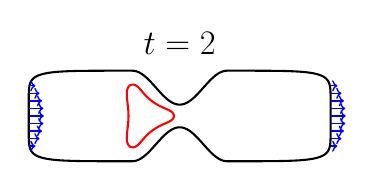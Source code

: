 \begin{tikzpicture}[scale=0.5]

\begin{axis}[
  xmin = -11,
  xmax = 11,
  ymin = -3.2,
  ymax = 3.2,
  scale only axis,
  axis equal image,
  hide axis,
  title = {\Huge$t=2$}
  ]

\addplot [mark=none,black,line width=1.5] table{
1.0e+01 0.0e+00
1.0e+01 3.682e-02
1.0e+01 7.365e-02
1.0e+01 1.105e-01
1.0e+01 1.474e-01
1.0e+01 1.843e-01
1.0e+01 2.213e-01
1.0e+01 2.583e-01
1.0e+01 2.955e-01
1.0e+01 3.327e-01
1.0e+01 3.7e-01
1.0e+01 4.074e-01
1.0e+01 4.45e-01
1.0e+01 4.827e-01
1.0e+01 5.205e-01
1.0e+01 5.586e-01
1.0e+01 5.967e-01
1.0e+01 6.351e-01
1.0e+01 6.737e-01
1.0e+01 7.125e-01
1.0e+01 7.515e-01
1.0e+01 7.907e-01
1.0e+01 8.302e-01
10.0e+00 8.7e-01
10.0e+00 9.1e-01
10.0e+00 9.504e-01
10.0e+00 9.911e-01
10.0e+00 1.032e+00
10.0e+00 1.073e+00
9.999e+00 1.115e+00
9.999e+00 1.157e+00
9.999e+00 1.2e+00
9.999e+00 1.242e+00
9.999e+00 1.286e+00
9.998e+00 1.33e+00
9.998e+00 1.374e+00
9.997e+00 1.419e+00
9.996e+00 1.464e+00
9.995e+00 1.509e+00
9.993e+00 1.556e+00
9.992e+00 1.602e+00
9.989e+00 1.649e+00
9.987e+00 1.697e+00
9.983e+00 1.746e+00
9.979e+00 1.794e+00
9.974e+00 1.844e+00
9.968e+00 1.894e+00
9.961e+00 1.944e+00
9.951e+00 1.995e+00
9.94e+00 2.046e+00
9.927e+00 2.097e+00
9.911e+00 2.149e+00
9.891e+00 2.201e+00
9.868e+00 2.252e+00
9.84e+00 2.304e+00
9.807e+00 2.355e+00
9.769e+00 2.405e+00
9.724e+00 2.454e+00
9.671e+00 2.503e+00
9.611e+00 2.55e+00
9.542e+00 2.594e+00
9.463e+00 2.637e+00
9.376e+00 2.678e+00
9.278e+00 2.716e+00
9.17e+00 2.751e+00
9.053e+00 2.783e+00
8.926e+00 2.813e+00
8.791e+00 2.839e+00
8.648e+00 2.862e+00
8.498e+00 2.883e+00
8.342e+00 2.901e+00
8.182e+00 2.917e+00
8.017e+00 2.931e+00
7.849e+00 2.942e+00
7.679e+00 2.952e+00
7.508e+00 2.96e+00
7.336e+00 2.967e+00
7.163e+00 2.973e+00
6.991e+00 2.978e+00
6.82e+00 2.982e+00
6.649e+00 2.985e+00
6.48e+00 2.988e+00
6.312e+00 2.99e+00
6.146e+00 2.992e+00
5.981e+00 2.994e+00
5.819e+00 2.995e+00
5.657e+00 2.996e+00
5.498e+00 2.997e+00
5.341e+00 2.998e+00
5.185e+00 2.998e+00
5.031e+00 2.998e+00
4.879e+00 2.999e+00
4.728e+00 2.999e+00
4.579e+00 2.999e+00
4.432e+00 2.999e+00
4.286e+00 3.0e+00
4.142e+00 3.0e+00
3.999e+00 3.0e+00
3.857e+00 3.0e+00
3.717e+00 3.0e+00
3.578e+00 3.0e+00
3.44e+00 3.0e+00
3.304e+00 3.0e+00
3.168e+00 3.0e+00
3.033e+00 2.993e+00
2.9e+00 2.967e+00
2.767e+00 2.922e+00
2.636e+00 2.859e+00
2.505e+00 2.78e+00
2.375e+00 2.685e+00
2.246e+00 2.578e+00
2.117e+00 2.459e+00
1.989e+00 2.332e+00
1.862e+00 2.198e+00
1.735e+00 2.059e+00
1.609e+00 1.918e+00
1.483e+00 1.777e+00
1.358e+00 1.638e+00
1.233e+00 1.503e+00
1.109e+00 1.374e+00
9.849e-01 1.253e+00
8.611e-01 1.142e+00
7.376e-01 1.042e+00
6.144e-01 9.557e-01
4.913e-01 8.831e-01
3.683e-01 8.255e-01
2.455e-01 7.837e-01
1.227e-01 7.585e-01
6.123e-16 7.5e-01
-1.227e-01 7.585e-01
-2.455e-01 7.837e-01
-3.683e-01 8.255e-01
-4.913e-01 8.831e-01
-6.144e-01 9.557e-01
-7.376e-01 1.042e+00
-8.611e-01 1.142e+00
-9.849e-01 1.253e+00
-1.109e+00 1.374e+00
-1.233e+00 1.503e+00
-1.358e+00 1.638e+00
-1.483e+00 1.777e+00
-1.609e+00 1.918e+00
-1.735e+00 2.059e+00
-1.862e+00 2.198e+00
-1.989e+00 2.332e+00
-2.117e+00 2.459e+00
-2.246e+00 2.578e+00
-2.375e+00 2.685e+00
-2.505e+00 2.78e+00
-2.636e+00 2.859e+00
-2.767e+00 2.922e+00
-2.9e+00 2.967e+00
-3.033e+00 2.993e+00
-3.168e+00 3.0e+00
-3.304e+00 3.0e+00
-3.44e+00 3.0e+00
-3.578e+00 3.0e+00
-3.717e+00 3.0e+00
-3.857e+00 3.0e+00
-3.999e+00 3.0e+00
-4.142e+00 3.0e+00
-4.286e+00 3.0e+00
-4.432e+00 2.999e+00
-4.579e+00 2.999e+00
-4.728e+00 2.999e+00
-4.879e+00 2.999e+00
-5.031e+00 2.998e+00
-5.185e+00 2.998e+00
-5.341e+00 2.998e+00
-5.498e+00 2.997e+00
-5.657e+00 2.996e+00
-5.819e+00 2.995e+00
-5.981e+00 2.994e+00
-6.146e+00 2.992e+00
-6.312e+00 2.99e+00
-6.48e+00 2.988e+00
-6.649e+00 2.985e+00
-6.82e+00 2.982e+00
-6.991e+00 2.978e+00
-7.163e+00 2.973e+00
-7.336e+00 2.967e+00
-7.508e+00 2.96e+00
-7.679e+00 2.952e+00
-7.849e+00 2.942e+00
-8.017e+00 2.931e+00
-8.182e+00 2.917e+00
-8.342e+00 2.901e+00
-8.498e+00 2.883e+00
-8.648e+00 2.862e+00
-8.791e+00 2.839e+00
-8.926e+00 2.813e+00
-9.053e+00 2.783e+00
-9.17e+00 2.751e+00
-9.278e+00 2.716e+00
-9.376e+00 2.678e+00
-9.463e+00 2.637e+00
-9.542e+00 2.594e+00
-9.611e+00 2.55e+00
-9.671e+00 2.503e+00
-9.724e+00 2.454e+00
-9.769e+00 2.405e+00
-9.807e+00 2.355e+00
-9.84e+00 2.304e+00
-9.868e+00 2.252e+00
-9.891e+00 2.201e+00
-9.911e+00 2.149e+00
-9.927e+00 2.097e+00
-9.94e+00 2.046e+00
-9.951e+00 1.995e+00
-9.961e+00 1.944e+00
-9.968e+00 1.894e+00
-9.974e+00 1.844e+00
-9.979e+00 1.794e+00
-9.983e+00 1.746e+00
-9.987e+00 1.697e+00
-9.989e+00 1.649e+00
-9.992e+00 1.602e+00
-9.993e+00 1.556e+00
-9.995e+00 1.509e+00
-9.996e+00 1.464e+00
-9.997e+00 1.419e+00
-9.998e+00 1.374e+00
-9.998e+00 1.33e+00
-9.999e+00 1.286e+00
-9.999e+00 1.242e+00
-9.999e+00 1.2e+00
-9.999e+00 1.157e+00
-9.999e+00 1.115e+00
-10.0e+00 1.073e+00
-10.0e+00 1.032e+00
-10.0e+00 9.911e-01
-10.0e+00 9.504e-01
-10.0e+00 9.1e-01
-10.0e+00 8.7e-01
-1.0e+01 8.302e-01
-1.0e+01 7.907e-01
-1.0e+01 7.515e-01
-1.0e+01 7.125e-01
-1.0e+01 6.737e-01
-1.0e+01 6.351e-01
-1.0e+01 5.967e-01
-1.0e+01 5.586e-01
-1.0e+01 5.205e-01
-1.0e+01 4.827e-01
-1.0e+01 4.45e-01
-1.0e+01 4.074e-01
-1.0e+01 3.7e-01
-1.0e+01 3.327e-01
-1.0e+01 2.955e-01
-1.0e+01 2.583e-01
-1.0e+01 2.213e-01
-1.0e+01 1.843e-01
-1.0e+01 1.474e-01
-1.0e+01 1.105e-01
-1.0e+01 7.365e-02
-1.0e+01 3.682e-02
-1.0e+01 3.674e-16
-1.0e+01 -3.682e-02
-1.0e+01 -7.365e-02
-1.0e+01 -1.105e-01
-1.0e+01 -1.474e-01
-1.0e+01 -1.843e-01
-1.0e+01 -2.213e-01
-1.0e+01 -2.583e-01
-1.0e+01 -2.955e-01
-1.0e+01 -3.327e-01
-1.0e+01 -3.7e-01
-1.0e+01 -4.074e-01
-1.0e+01 -4.45e-01
-1.0e+01 -4.827e-01
-1.0e+01 -5.205e-01
-1.0e+01 -5.586e-01
-1.0e+01 -5.967e-01
-1.0e+01 -6.351e-01
-1.0e+01 -6.737e-01
-1.0e+01 -7.125e-01
-1.0e+01 -7.515e-01
-1.0e+01 -7.907e-01
-1.0e+01 -8.302e-01
-10.0e+00 -8.7e-01
-10.0e+00 -9.1e-01
-10.0e+00 -9.504e-01
-10.0e+00 -9.911e-01
-10.0e+00 -1.032e+00
-10.0e+00 -1.073e+00
-9.999e+00 -1.115e+00
-9.999e+00 -1.157e+00
-9.999e+00 -1.2e+00
-9.999e+00 -1.242e+00
-9.999e+00 -1.286e+00
-9.998e+00 -1.33e+00
-9.998e+00 -1.374e+00
-9.997e+00 -1.419e+00
-9.996e+00 -1.464e+00
-9.995e+00 -1.509e+00
-9.993e+00 -1.556e+00
-9.992e+00 -1.602e+00
-9.989e+00 -1.649e+00
-9.987e+00 -1.697e+00
-9.983e+00 -1.746e+00
-9.979e+00 -1.794e+00
-9.974e+00 -1.844e+00
-9.968e+00 -1.894e+00
-9.961e+00 -1.944e+00
-9.951e+00 -1.995e+00
-9.94e+00 -2.046e+00
-9.927e+00 -2.097e+00
-9.911e+00 -2.149e+00
-9.891e+00 -2.201e+00
-9.868e+00 -2.252e+00
-9.84e+00 -2.304e+00
-9.807e+00 -2.355e+00
-9.769e+00 -2.405e+00
-9.724e+00 -2.454e+00
-9.671e+00 -2.503e+00
-9.611e+00 -2.55e+00
-9.542e+00 -2.594e+00
-9.463e+00 -2.637e+00
-9.376e+00 -2.678e+00
-9.278e+00 -2.716e+00
-9.17e+00 -2.751e+00
-9.053e+00 -2.783e+00
-8.926e+00 -2.813e+00
-8.791e+00 -2.839e+00
-8.648e+00 -2.862e+00
-8.498e+00 -2.883e+00
-8.342e+00 -2.901e+00
-8.182e+00 -2.917e+00
-8.017e+00 -2.931e+00
-7.849e+00 -2.942e+00
-7.679e+00 -2.952e+00
-7.508e+00 -2.96e+00
-7.336e+00 -2.967e+00
-7.163e+00 -2.973e+00
-6.991e+00 -2.978e+00
-6.82e+00 -2.982e+00
-6.649e+00 -2.985e+00
-6.48e+00 -2.988e+00
-6.312e+00 -2.99e+00
-6.146e+00 -2.992e+00
-5.981e+00 -2.994e+00
-5.819e+00 -2.995e+00
-5.657e+00 -2.996e+00
-5.498e+00 -2.997e+00
-5.341e+00 -2.998e+00
-5.185e+00 -2.998e+00
-5.031e+00 -2.998e+00
-4.879e+00 -2.999e+00
-4.728e+00 -2.999e+00
-4.579e+00 -2.999e+00
-4.432e+00 -2.999e+00
-4.286e+00 -3.0e+00
-4.142e+00 -3.0e+00
-3.999e+00 -3.0e+00
-3.857e+00 -3.0e+00
-3.717e+00 -3.0e+00
-3.578e+00 -3.0e+00
-3.44e+00 -3.0e+00
-3.304e+00 -3.0e+00
-3.168e+00 -3.0e+00
-3.033e+00 -2.993e+00
-2.9e+00 -2.967e+00
-2.767e+00 -2.922e+00
-2.636e+00 -2.859e+00
-2.505e+00 -2.78e+00
-2.375e+00 -2.685e+00
-2.246e+00 -2.578e+00
-2.117e+00 -2.459e+00
-1.989e+00 -2.332e+00
-1.862e+00 -2.198e+00
-1.735e+00 -2.059e+00
-1.609e+00 -1.918e+00
-1.483e+00 -1.777e+00
-1.358e+00 -1.638e+00
-1.233e+00 -1.503e+00
-1.109e+00 -1.374e+00
-9.849e-01 -1.253e+00
-8.611e-01 -1.142e+00
-7.376e-01 -1.042e+00
-6.144e-01 -9.557e-01
-4.913e-01 -8.831e-01
-3.683e-01 -8.255e-01
-2.455e-01 -7.837e-01
-1.227e-01 -7.585e-01
-1.837e-15 -7.5e-01
1.227e-01 -7.585e-01
2.455e-01 -7.837e-01
3.683e-01 -8.255e-01
4.913e-01 -8.831e-01
6.144e-01 -9.557e-01
7.376e-01 -1.042e+00
8.611e-01 -1.142e+00
9.849e-01 -1.253e+00
1.109e+00 -1.374e+00
1.233e+00 -1.503e+00
1.358e+00 -1.638e+00
1.483e+00 -1.777e+00
1.609e+00 -1.918e+00
1.735e+00 -2.059e+00
1.862e+00 -2.198e+00
1.989e+00 -2.332e+00
2.117e+00 -2.459e+00
2.246e+00 -2.578e+00
2.375e+00 -2.685e+00
2.505e+00 -2.78e+00
2.636e+00 -2.859e+00
2.767e+00 -2.922e+00
2.9e+00 -2.967e+00
3.033e+00 -2.993e+00
3.168e+00 -3.0e+00
3.304e+00 -3.0e+00
3.44e+00 -3.0e+00
3.578e+00 -3.0e+00
3.717e+00 -3.0e+00
3.857e+00 -3.0e+00
3.999e+00 -3.0e+00
4.142e+00 -3.0e+00
4.286e+00 -3.0e+00
4.432e+00 -2.999e+00
4.579e+00 -2.999e+00
4.728e+00 -2.999e+00
4.879e+00 -2.999e+00
5.031e+00 -2.998e+00
5.185e+00 -2.998e+00
5.341e+00 -2.998e+00
5.498e+00 -2.997e+00
5.657e+00 -2.996e+00
5.819e+00 -2.995e+00
5.981e+00 -2.994e+00
6.146e+00 -2.992e+00
6.312e+00 -2.99e+00
6.48e+00 -2.988e+00
6.649e+00 -2.985e+00
6.82e+00 -2.982e+00
6.991e+00 -2.978e+00
7.163e+00 -2.973e+00
7.336e+00 -2.967e+00
7.508e+00 -2.96e+00
7.679e+00 -2.952e+00
7.849e+00 -2.942e+00
8.017e+00 -2.931e+00
8.182e+00 -2.917e+00
8.342e+00 -2.901e+00
8.498e+00 -2.883e+00
8.648e+00 -2.862e+00
8.791e+00 -2.839e+00
8.926e+00 -2.813e+00
9.053e+00 -2.783e+00
9.17e+00 -2.751e+00
9.278e+00 -2.716e+00
9.376e+00 -2.678e+00
9.463e+00 -2.637e+00
9.542e+00 -2.594e+00
9.611e+00 -2.55e+00
9.671e+00 -2.503e+00
9.724e+00 -2.454e+00
9.769e+00 -2.405e+00
9.807e+00 -2.355e+00
9.84e+00 -2.304e+00
9.868e+00 -2.252e+00
9.891e+00 -2.201e+00
9.911e+00 -2.149e+00
9.927e+00 -2.097e+00
9.94e+00 -2.046e+00
9.951e+00 -1.995e+00
9.961e+00 -1.944e+00
9.968e+00 -1.894e+00
9.974e+00 -1.844e+00
9.979e+00 -1.794e+00
9.983e+00 -1.746e+00
9.987e+00 -1.697e+00
9.989e+00 -1.649e+00
9.992e+00 -1.602e+00
9.993e+00 -1.556e+00
9.995e+00 -1.509e+00
9.996e+00 -1.464e+00
9.997e+00 -1.419e+00
9.998e+00 -1.374e+00
9.998e+00 -1.33e+00
9.999e+00 -1.286e+00
9.999e+00 -1.242e+00
9.999e+00 -1.2e+00
9.999e+00 -1.157e+00
9.999e+00 -1.115e+00
10.0e+00 -1.073e+00
10.0e+00 -1.032e+00
10.0e+00 -9.911e-01
10.0e+00 -9.504e-01
10.0e+00 -9.1e-01
10.0e+00 -8.7e-01
1.0e+01 -8.302e-01
1.0e+01 -7.907e-01
1.0e+01 -7.515e-01
1.0e+01 -7.125e-01
1.0e+01 -6.737e-01
1.0e+01 -6.351e-01
1.0e+01 -5.967e-01
1.0e+01 -5.586e-01
1.0e+01 -5.205e-01
1.0e+01 -4.827e-01
1.0e+01 -4.45e-01
1.0e+01 -4.074e-01
1.0e+01 -3.7e-01
1.0e+01 -3.327e-01
1.0e+01 -2.955e-01
1.0e+01 -2.583e-01
1.0e+01 -2.213e-01
1.0e+01 -1.843e-01
1.0e+01 -1.474e-01
1.0e+01 -1.105e-01
1.0e+01 -7.365e-02
1.0e+01 -3.682e-02
1.0e+01 0.0e+00
};


\addplot [mark=none,red,line width=1.5] table{
-2.619e+00 1.773e+00
-2.633e+00 1.789e+00
-2.647e+00 1.805e+00
-2.662e+00 1.821e+00
-2.678e+00 1.837e+00
-2.693e+00 1.853e+00
-2.71e+00 1.87e+00
-2.727e+00 1.887e+00
-2.745e+00 1.903e+00
-2.763e+00 1.921e+00
-2.783e+00 1.938e+00
-2.804e+00 1.955e+00
-2.826e+00 1.972e+00
-2.85e+00 1.989e+00
-2.875e+00 2.005e+00
-2.901e+00 2.021e+00
-2.929e+00 2.035e+00
-2.96e+00 2.049e+00
-2.991e+00 2.06e+00
-3.025e+00 2.069e+00
-3.061e+00 2.076e+00
-3.098e+00 2.079e+00
-3.136e+00 2.078e+00
-3.175e+00 2.073e+00
-3.213e+00 2.063e+00
-3.252e+00 2.048e+00
-3.289e+00 2.027e+00
-3.324e+00 2.002e+00
-3.356e+00 1.972e+00
-3.385e+00 1.937e+00
-3.411e+00 1.899e+00
-3.433e+00 1.857e+00
-3.452e+00 1.812e+00
-3.467e+00 1.766e+00
-3.479e+00 1.717e+00
-3.489e+00 1.667e+00
-3.495e+00 1.616e+00
-3.499e+00 1.563e+00
-3.502e+00 1.51e+00
-3.503e+00 1.456e+00
-3.502e+00 1.401e+00
-3.5e+00 1.345e+00
-3.497e+00 1.289e+00
-3.493e+00 1.232e+00
-3.488e+00 1.175e+00
-3.482e+00 1.116e+00
-3.476e+00 1.058e+00
-3.47e+00 9.986e-01
-3.463e+00 9.39e-01
-3.457e+00 8.788e-01
-3.45e+00 8.182e-01
-3.442e+00 7.572e-01
-3.436e+00 6.957e-01
-3.429e+00 6.339e-01
-3.422e+00 5.716e-01
-3.416e+00 5.091e-01
-3.411e+00 4.462e-01
-3.406e+00 3.83e-01
-3.401e+00 3.196e-01
-3.398e+00 2.559e-01
-3.395e+00 1.921e-01
-3.393e+00 1.282e-01
-3.391e+00 6.41e-02
-3.391e+00 -3.898e-12
-3.391e+00 -6.41e-02
-3.393e+00 -1.282e-01
-3.395e+00 -1.921e-01
-3.398e+00 -2.559e-01
-3.401e+00 -3.196e-01
-3.406e+00 -3.83e-01
-3.411e+00 -4.462e-01
-3.416e+00 -5.091e-01
-3.422e+00 -5.716e-01
-3.429e+00 -6.339e-01
-3.436e+00 -6.957e-01
-3.442e+00 -7.572e-01
-3.45e+00 -8.182e-01
-3.457e+00 -8.788e-01
-3.463e+00 -9.39e-01
-3.47e+00 -9.986e-01
-3.476e+00 -1.058e+00
-3.482e+00 -1.116e+00
-3.488e+00 -1.175e+00
-3.493e+00 -1.232e+00
-3.497e+00 -1.289e+00
-3.5e+00 -1.345e+00
-3.502e+00 -1.401e+00
-3.503e+00 -1.456e+00
-3.502e+00 -1.51e+00
-3.499e+00 -1.563e+00
-3.495e+00 -1.616e+00
-3.489e+00 -1.667e+00
-3.479e+00 -1.717e+00
-3.467e+00 -1.766e+00
-3.452e+00 -1.812e+00
-3.433e+00 -1.857e+00
-3.411e+00 -1.899e+00
-3.385e+00 -1.937e+00
-3.356e+00 -1.972e+00
-3.324e+00 -2.002e+00
-3.289e+00 -2.027e+00
-3.252e+00 -2.048e+00
-3.213e+00 -2.063e+00
-3.175e+00 -2.073e+00
-3.136e+00 -2.078e+00
-3.098e+00 -2.079e+00
-3.061e+00 -2.076e+00
-3.025e+00 -2.069e+00
-2.991e+00 -2.06e+00
-2.96e+00 -2.049e+00
-2.929e+00 -2.035e+00
-2.901e+00 -2.021e+00
-2.875e+00 -2.005e+00
-2.85e+00 -1.989e+00
-2.826e+00 -1.972e+00
-2.804e+00 -1.955e+00
-2.783e+00 -1.938e+00
-2.763e+00 -1.921e+00
-2.745e+00 -1.903e+00
-2.727e+00 -1.887e+00
-2.71e+00 -1.87e+00
-2.693e+00 -1.853e+00
-2.678e+00 -1.837e+00
-2.662e+00 -1.821e+00
-2.647e+00 -1.805e+00
-2.633e+00 -1.789e+00
-2.619e+00 -1.773e+00
-2.605e+00 -1.758e+00
-2.591e+00 -1.742e+00
-2.577e+00 -1.726e+00
-2.563e+00 -1.709e+00
-2.549e+00 -1.693e+00
-2.534e+00 -1.676e+00
-2.519e+00 -1.659e+00
-2.504e+00 -1.641e+00
-2.489e+00 -1.623e+00
-2.473e+00 -1.604e+00
-2.456e+00 -1.585e+00
-2.439e+00 -1.565e+00
-2.422e+00 -1.545e+00
-2.403e+00 -1.524e+00
-2.384e+00 -1.502e+00
-2.364e+00 -1.48e+00
-2.344e+00 -1.456e+00
-2.322e+00 -1.433e+00
-2.3e+00 -1.409e+00
-2.277e+00 -1.384e+00
-2.253e+00 -1.358e+00
-2.228e+00 -1.332e+00
-2.202e+00 -1.306e+00
-2.175e+00 -1.279e+00
-2.147e+00 -1.251e+00
-2.118e+00 -1.223e+00
-2.088e+00 -1.195e+00
-2.057e+00 -1.167e+00
-2.025e+00 -1.138e+00
-1.991e+00 -1.109e+00
-1.957e+00 -1.079e+00
-1.921e+00 -1.05e+00
-1.884e+00 -1.021e+00
-1.846e+00 -9.911e-01
-1.806e+00 -9.617e-01
-1.766e+00 -9.323e-01
-1.724e+00 -9.031e-01
-1.681e+00 -8.74e-01
-1.637e+00 -8.452e-01
-1.592e+00 -8.166e-01
-1.546e+00 -7.884e-01
-1.499e+00 -7.605e-01
-1.45e+00 -7.329e-01
-1.401e+00 -7.058e-01
-1.351e+00 -6.79e-01
-1.299e+00 -6.527e-01
-1.247e+00 -6.268e-01
-1.194e+00 -6.013e-01
-1.14e+00 -5.761e-01
-1.085e+00 -5.513e-01
-1.03e+00 -5.266e-01
-9.741e-01 -5.021e-01
-9.178e-01 -4.774e-01
-8.612e-01 -4.524e-01
-8.045e-01 -4.269e-01
-7.479e-01 -4.002e-01
-6.917e-01 -3.72e-01
-6.364e-01 -3.416e-01
-5.826e-01 -3.081e-01
-5.314e-01 -2.705e-01
-4.841e-01 -2.277e-01
-4.43e-01 -1.789e-01
-4.104e-01 -1.239e-01
-3.893e-01 -6.354e-02
-3.82e-01 3.201e-12
-3.893e-01 6.354e-02
-4.104e-01 1.239e-01
-4.43e-01 1.789e-01
-4.841e-01 2.277e-01
-5.314e-01 2.705e-01
-5.826e-01 3.081e-01
-6.364e-01 3.416e-01
-6.917e-01 3.72e-01
-7.479e-01 4.002e-01
-8.045e-01 4.269e-01
-8.612e-01 4.524e-01
-9.178e-01 4.774e-01
-9.741e-01 5.021e-01
-1.03e+00 5.266e-01
-1.085e+00 5.513e-01
-1.14e+00 5.761e-01
-1.194e+00 6.013e-01
-1.247e+00 6.268e-01
-1.299e+00 6.527e-01
-1.351e+00 6.79e-01
-1.401e+00 7.058e-01
-1.45e+00 7.329e-01
-1.499e+00 7.605e-01
-1.546e+00 7.884e-01
-1.592e+00 8.166e-01
-1.637e+00 8.452e-01
-1.681e+00 8.74e-01
-1.724e+00 9.031e-01
-1.766e+00 9.323e-01
-1.806e+00 9.617e-01
-1.846e+00 9.911e-01
-1.884e+00 1.021e+00
-1.921e+00 1.05e+00
-1.957e+00 1.079e+00
-1.991e+00 1.109e+00
-2.025e+00 1.138e+00
-2.057e+00 1.167e+00
-2.088e+00 1.195e+00
-2.118e+00 1.223e+00
-2.147e+00 1.251e+00
-2.175e+00 1.279e+00
-2.202e+00 1.306e+00
-2.228e+00 1.332e+00
-2.253e+00 1.358e+00
-2.277e+00 1.384e+00
-2.3e+00 1.409e+00
-2.322e+00 1.433e+00
-2.344e+00 1.456e+00
-2.364e+00 1.48e+00
-2.384e+00 1.502e+00
-2.403e+00 1.524e+00
-2.422e+00 1.545e+00
-2.439e+00 1.565e+00
-2.456e+00 1.585e+00
-2.473e+00 1.604e+00
-2.489e+00 1.623e+00
-2.504e+00 1.641e+00
-2.519e+00 1.659e+00
-2.534e+00 1.676e+00
-2.549e+00 1.693e+00
-2.563e+00 1.709e+00
-2.577e+00 1.726e+00
-2.591e+00 1.742e+00
-2.605e+00 1.758e+00
-2.619e+00 1.773e+00
};

\foreach \y in {-2.0,-1.5,...,2.0}
\addplot[color=blue,line width = 1.0pt,solid,->]
plot coordinates{
  (-10,\y)
  (-10+exp(9/(\y*\y-9))/exp(-1),\y)
};

\foreach \y in {-2.0,-1.5,...,2.0}
\addplot[color=blue,line width = 1.0pt,solid,->]
plot coordinates{
  (10,\y)
  (10+exp(9/(\y*\y-9))/exp(-1),\y)
};

\end{axis}

\end{tikzpicture}



